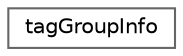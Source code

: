 digraph "类继承关系图"
{
 // LATEX_PDF_SIZE
  bgcolor="transparent";
  edge [fontname=Helvetica,fontsize=10,labelfontname=Helvetica,labelfontsize=10];
  node [fontname=Helvetica,fontsize=10,shape=box,height=0.2,width=0.4];
  rankdir="LR";
  Node0 [id="Node000000",label="tagGroupInfo",height=0.2,width=0.4,color="grey40", fillcolor="white", style="filled",URL="$structtag_group_info.html",tooltip=" "];
}
